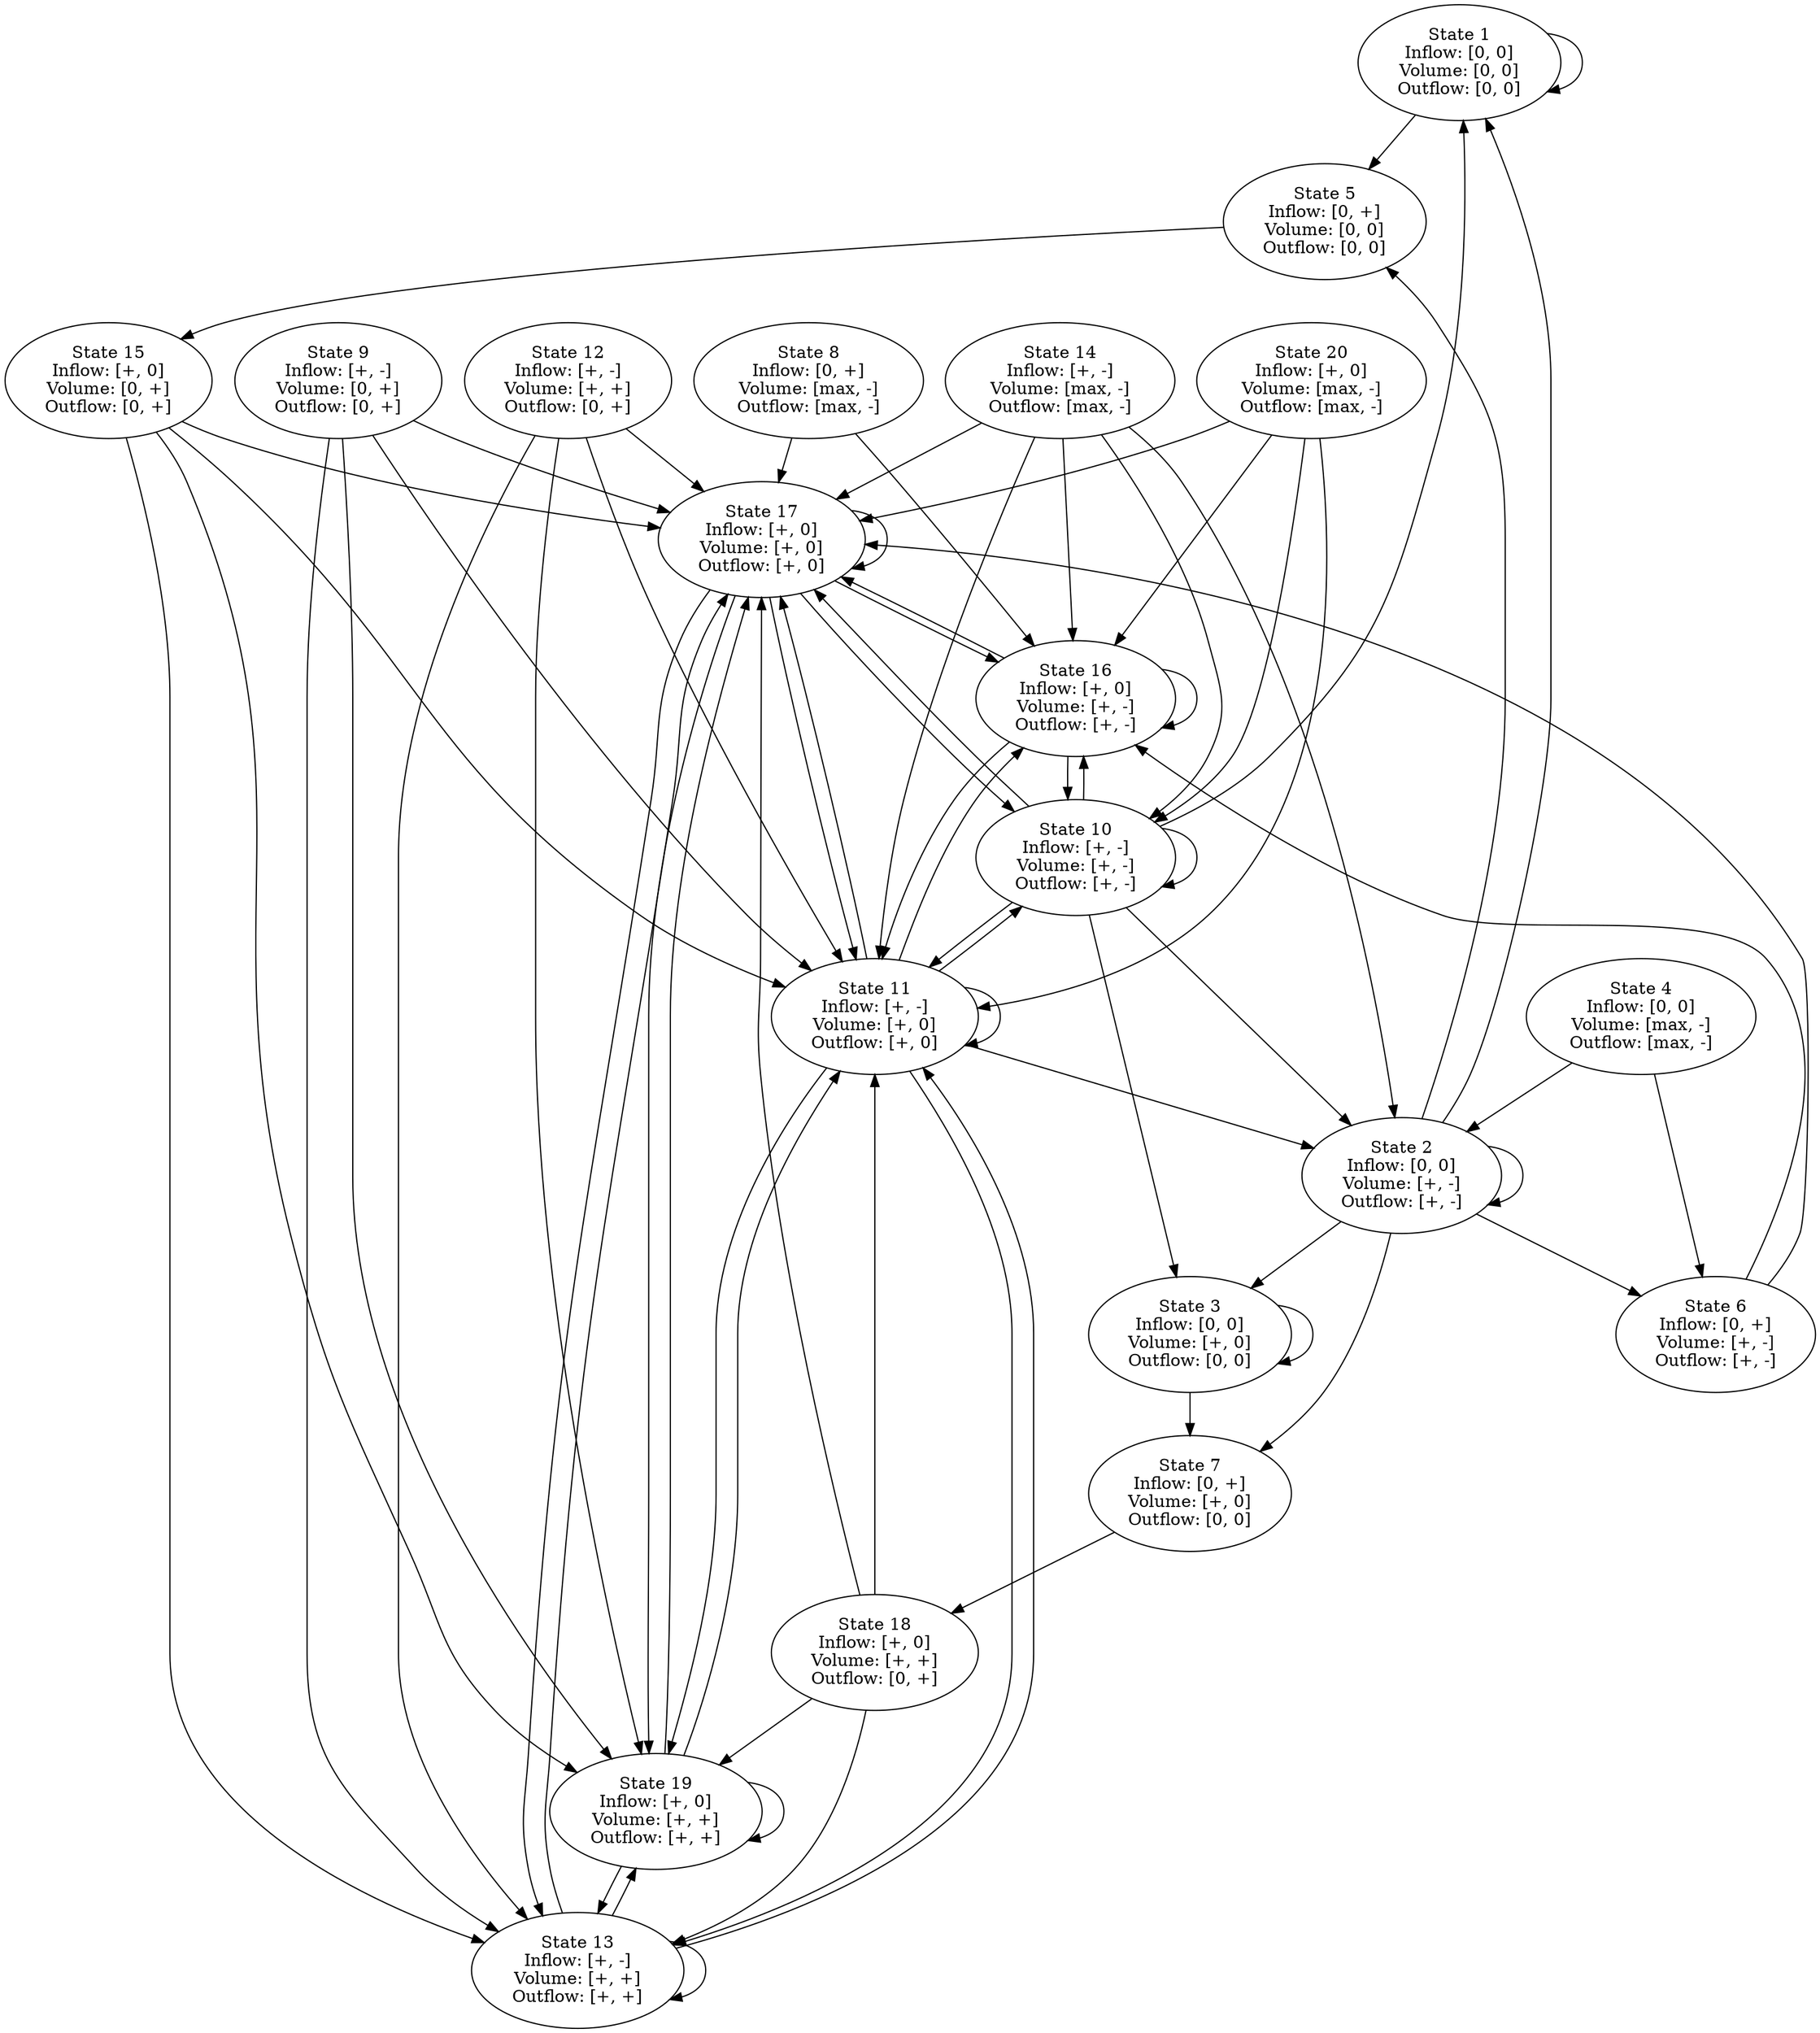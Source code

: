 strict digraph "" {
	graph [normalize=True,
		overlap=False,
		sep=0.5,
		smoothing=avg_dist,
		splines=True
	];
	"State 1
Inflow: [0, 0]
Volume: [0, 0]
Outflow: [0, 0]" -> "State 1
Inflow: [0, 0]
Volume: [0, 0]
Outflow: [0, 0]";
	"State 1
Inflow: [0, 0]
Volume: [0, 0]
Outflow: [0, 0]" -> "State 5
Inflow: [0, +]
Volume: [0, 0]
Outflow: [0, 0]";
	"State 5
Inflow: [0, +]
Volume: [0, 0]
Outflow: [0, 0]" -> "State 15
Inflow: [+, 0]
Volume: [0, +]
Outflow: [0, +]";
	"State 2
Inflow: [0, 0]
Volume: [+, -]
Outflow: [+, -]" -> "State 1
Inflow: [0, 0]
Volume: [0, 0]
Outflow: [0, 0]";
	"State 2
Inflow: [0, 0]
Volume: [+, -]
Outflow: [+, -]" -> "State 5
Inflow: [0, +]
Volume: [0, 0]
Outflow: [0, 0]";
	"State 2
Inflow: [0, 0]
Volume: [+, -]
Outflow: [+, -]" -> "State 2
Inflow: [0, 0]
Volume: [+, -]
Outflow: [+, -]";
	"State 2
Inflow: [0, 0]
Volume: [+, -]
Outflow: [+, -]" -> "State 3
Inflow: [0, 0]
Volume: [+, 0]
Outflow: [0, 0]";
	"State 2
Inflow: [0, 0]
Volume: [+, -]
Outflow: [+, -]" -> "State 6
Inflow: [0, +]
Volume: [+, -]
Outflow: [+, -]";
	"State 2
Inflow: [0, 0]
Volume: [+, -]
Outflow: [+, -]" -> "State 7
Inflow: [0, +]
Volume: [+, 0]
Outflow: [0, 0]";
	"State 3
Inflow: [0, 0]
Volume: [+, 0]
Outflow: [0, 0]" -> "State 3
Inflow: [0, 0]
Volume: [+, 0]
Outflow: [0, 0]";
	"State 3
Inflow: [0, 0]
Volume: [+, 0]
Outflow: [0, 0]" -> "State 7
Inflow: [0, +]
Volume: [+, 0]
Outflow: [0, 0]";
	"State 6
Inflow: [0, +]
Volume: [+, -]
Outflow: [+, -]" -> "State 16
Inflow: [+, 0]
Volume: [+, -]
Outflow: [+, -]";
	"State 6
Inflow: [0, +]
Volume: [+, -]
Outflow: [+, -]" -> "State 17
Inflow: [+, 0]
Volume: [+, 0]
Outflow: [+, 0]";
	"State 7
Inflow: [0, +]
Volume: [+, 0]
Outflow: [0, 0]" -> "State 18
Inflow: [+, 0]
Volume: [+, +]
Outflow: [0, +]";
	"State 4
Inflow: [0, 0]
Volume: [max, -]
Outflow: [max, -]" -> "State 2
Inflow: [0, 0]
Volume: [+, -]
Outflow: [+, -]";
	"State 4
Inflow: [0, 0]
Volume: [max, -]
Outflow: [max, -]" -> "State 6
Inflow: [0, +]
Volume: [+, -]
Outflow: [+, -]";
	"State 15
Inflow: [+, 0]
Volume: [0, +]
Outflow: [0, +]" -> "State 17
Inflow: [+, 0]
Volume: [+, 0]
Outflow: [+, 0]";
	"State 15
Inflow: [+, 0]
Volume: [0, +]
Outflow: [0, +]" -> "State 11
Inflow: [+, -]
Volume: [+, 0]
Outflow: [+, 0]";
	"State 15
Inflow: [+, 0]
Volume: [0, +]
Outflow: [0, +]" -> "State 13
Inflow: [+, -]
Volume: [+, +]
Outflow: [+, +]";
	"State 15
Inflow: [+, 0]
Volume: [0, +]
Outflow: [0, +]" -> "State 19
Inflow: [+, 0]
Volume: [+, +]
Outflow: [+, +]";
	"State 16
Inflow: [+, 0]
Volume: [+, -]
Outflow: [+, -]" -> "State 16
Inflow: [+, 0]
Volume: [+, -]
Outflow: [+, -]";
	"State 16
Inflow: [+, 0]
Volume: [+, -]
Outflow: [+, -]" -> "State 17
Inflow: [+, 0]
Volume: [+, 0]
Outflow: [+, 0]";
	"State 16
Inflow: [+, 0]
Volume: [+, -]
Outflow: [+, -]" -> "State 11
Inflow: [+, -]
Volume: [+, 0]
Outflow: [+, 0]";
	"State 16
Inflow: [+, 0]
Volume: [+, -]
Outflow: [+, -]" -> "State 10
Inflow: [+, -]
Volume: [+, -]
Outflow: [+, -]";
	"State 17
Inflow: [+, 0]
Volume: [+, 0]
Outflow: [+, 0]" -> "State 16
Inflow: [+, 0]
Volume: [+, -]
Outflow: [+, -]";
	"State 17
Inflow: [+, 0]
Volume: [+, 0]
Outflow: [+, 0]" -> "State 17
Inflow: [+, 0]
Volume: [+, 0]
Outflow: [+, 0]";
	"State 17
Inflow: [+, 0]
Volume: [+, 0]
Outflow: [+, 0]" -> "State 11
Inflow: [+, -]
Volume: [+, 0]
Outflow: [+, 0]";
	"State 17
Inflow: [+, 0]
Volume: [+, 0]
Outflow: [+, 0]" -> "State 13
Inflow: [+, -]
Volume: [+, +]
Outflow: [+, +]";
	"State 17
Inflow: [+, 0]
Volume: [+, 0]
Outflow: [+, 0]" -> "State 19
Inflow: [+, 0]
Volume: [+, +]
Outflow: [+, +]";
	"State 17
Inflow: [+, 0]
Volume: [+, 0]
Outflow: [+, 0]" -> "State 10
Inflow: [+, -]
Volume: [+, -]
Outflow: [+, -]";
	"State 18
Inflow: [+, 0]
Volume: [+, +]
Outflow: [0, +]" -> "State 17
Inflow: [+, 0]
Volume: [+, 0]
Outflow: [+, 0]";
	"State 18
Inflow: [+, 0]
Volume: [+, +]
Outflow: [0, +]" -> "State 11
Inflow: [+, -]
Volume: [+, 0]
Outflow: [+, 0]";
	"State 18
Inflow: [+, 0]
Volume: [+, +]
Outflow: [0, +]" -> "State 13
Inflow: [+, -]
Volume: [+, +]
Outflow: [+, +]";
	"State 18
Inflow: [+, 0]
Volume: [+, +]
Outflow: [0, +]" -> "State 19
Inflow: [+, 0]
Volume: [+, +]
Outflow: [+, +]";
	"State 8
Inflow: [0, +]
Volume: [max, -]
Outflow: [max, -]" -> "State 16
Inflow: [+, 0]
Volume: [+, -]
Outflow: [+, -]";
	"State 8
Inflow: [0, +]
Volume: [max, -]
Outflow: [max, -]" -> "State 17
Inflow: [+, 0]
Volume: [+, 0]
Outflow: [+, 0]";
	"State 9
Inflow: [+, -]
Volume: [0, +]
Outflow: [0, +]" -> "State 17
Inflow: [+, 0]
Volume: [+, 0]
Outflow: [+, 0]";
	"State 9
Inflow: [+, -]
Volume: [0, +]
Outflow: [0, +]" -> "State 11
Inflow: [+, -]
Volume: [+, 0]
Outflow: [+, 0]";
	"State 9
Inflow: [+, -]
Volume: [0, +]
Outflow: [0, +]" -> "State 13
Inflow: [+, -]
Volume: [+, +]
Outflow: [+, +]";
	"State 9
Inflow: [+, -]
Volume: [0, +]
Outflow: [0, +]" -> "State 19
Inflow: [+, 0]
Volume: [+, +]
Outflow: [+, +]";
	"State 11
Inflow: [+, -]
Volume: [+, 0]
Outflow: [+, 0]" -> "State 2
Inflow: [0, 0]
Volume: [+, -]
Outflow: [+, -]";
	"State 11
Inflow: [+, -]
Volume: [+, 0]
Outflow: [+, 0]" -> "State 16
Inflow: [+, 0]
Volume: [+, -]
Outflow: [+, -]";
	"State 11
Inflow: [+, -]
Volume: [+, 0]
Outflow: [+, 0]" -> "State 17
Inflow: [+, 0]
Volume: [+, 0]
Outflow: [+, 0]";
	"State 11
Inflow: [+, -]
Volume: [+, 0]
Outflow: [+, 0]" -> "State 11
Inflow: [+, -]
Volume: [+, 0]
Outflow: [+, 0]";
	"State 11
Inflow: [+, -]
Volume: [+, 0]
Outflow: [+, 0]" -> "State 13
Inflow: [+, -]
Volume: [+, +]
Outflow: [+, +]";
	"State 11
Inflow: [+, -]
Volume: [+, 0]
Outflow: [+, 0]" -> "State 19
Inflow: [+, 0]
Volume: [+, +]
Outflow: [+, +]";
	"State 11
Inflow: [+, -]
Volume: [+, 0]
Outflow: [+, 0]" -> "State 10
Inflow: [+, -]
Volume: [+, -]
Outflow: [+, -]";
	"State 13
Inflow: [+, -]
Volume: [+, +]
Outflow: [+, +]" -> "State 17
Inflow: [+, 0]
Volume: [+, 0]
Outflow: [+, 0]";
	"State 13
Inflow: [+, -]
Volume: [+, +]
Outflow: [+, +]" -> "State 11
Inflow: [+, -]
Volume: [+, 0]
Outflow: [+, 0]";
	"State 13
Inflow: [+, -]
Volume: [+, +]
Outflow: [+, +]" -> "State 13
Inflow: [+, -]
Volume: [+, +]
Outflow: [+, +]";
	"State 13
Inflow: [+, -]
Volume: [+, +]
Outflow: [+, +]" -> "State 19
Inflow: [+, 0]
Volume: [+, +]
Outflow: [+, +]";
	"State 19
Inflow: [+, 0]
Volume: [+, +]
Outflow: [+, +]" -> "State 17
Inflow: [+, 0]
Volume: [+, 0]
Outflow: [+, 0]";
	"State 19
Inflow: [+, 0]
Volume: [+, +]
Outflow: [+, +]" -> "State 11
Inflow: [+, -]
Volume: [+, 0]
Outflow: [+, 0]";
	"State 19
Inflow: [+, 0]
Volume: [+, +]
Outflow: [+, +]" -> "State 13
Inflow: [+, -]
Volume: [+, +]
Outflow: [+, +]";
	"State 19
Inflow: [+, 0]
Volume: [+, +]
Outflow: [+, +]" -> "State 19
Inflow: [+, 0]
Volume: [+, +]
Outflow: [+, +]";
	"State 10
Inflow: [+, -]
Volume: [+, -]
Outflow: [+, -]" -> "State 1
Inflow: [0, 0]
Volume: [0, 0]
Outflow: [0, 0]";
	"State 10
Inflow: [+, -]
Volume: [+, -]
Outflow: [+, -]" -> "State 2
Inflow: [0, 0]
Volume: [+, -]
Outflow: [+, -]";
	"State 10
Inflow: [+, -]
Volume: [+, -]
Outflow: [+, -]" -> "State 3
Inflow: [0, 0]
Volume: [+, 0]
Outflow: [0, 0]";
	"State 10
Inflow: [+, -]
Volume: [+, -]
Outflow: [+, -]" -> "State 16
Inflow: [+, 0]
Volume: [+, -]
Outflow: [+, -]";
	"State 10
Inflow: [+, -]
Volume: [+, -]
Outflow: [+, -]" -> "State 17
Inflow: [+, 0]
Volume: [+, 0]
Outflow: [+, 0]";
	"State 10
Inflow: [+, -]
Volume: [+, -]
Outflow: [+, -]" -> "State 11
Inflow: [+, -]
Volume: [+, 0]
Outflow: [+, 0]";
	"State 10
Inflow: [+, -]
Volume: [+, -]
Outflow: [+, -]" -> "State 10
Inflow: [+, -]
Volume: [+, -]
Outflow: [+, -]";
	"State 12
Inflow: [+, -]
Volume: [+, +]
Outflow: [0, +]" -> "State 17
Inflow: [+, 0]
Volume: [+, 0]
Outflow: [+, 0]";
	"State 12
Inflow: [+, -]
Volume: [+, +]
Outflow: [0, +]" -> "State 11
Inflow: [+, -]
Volume: [+, 0]
Outflow: [+, 0]";
	"State 12
Inflow: [+, -]
Volume: [+, +]
Outflow: [0, +]" -> "State 13
Inflow: [+, -]
Volume: [+, +]
Outflow: [+, +]";
	"State 12
Inflow: [+, -]
Volume: [+, +]
Outflow: [0, +]" -> "State 19
Inflow: [+, 0]
Volume: [+, +]
Outflow: [+, +]";
	"State 14
Inflow: [+, -]
Volume: [max, -]
Outflow: [max, -]" -> "State 2
Inflow: [0, 0]
Volume: [+, -]
Outflow: [+, -]";
	"State 14
Inflow: [+, -]
Volume: [max, -]
Outflow: [max, -]" -> "State 16
Inflow: [+, 0]
Volume: [+, -]
Outflow: [+, -]";
	"State 14
Inflow: [+, -]
Volume: [max, -]
Outflow: [max, -]" -> "State 17
Inflow: [+, 0]
Volume: [+, 0]
Outflow: [+, 0]";
	"State 14
Inflow: [+, -]
Volume: [max, -]
Outflow: [max, -]" -> "State 11
Inflow: [+, -]
Volume: [+, 0]
Outflow: [+, 0]";
	"State 14
Inflow: [+, -]
Volume: [max, -]
Outflow: [max, -]" -> "State 10
Inflow: [+, -]
Volume: [+, -]
Outflow: [+, -]";
	"State 20
Inflow: [+, 0]
Volume: [max, -]
Outflow: [max, -]" -> "State 16
Inflow: [+, 0]
Volume: [+, -]
Outflow: [+, -]";
	"State 20
Inflow: [+, 0]
Volume: [max, -]
Outflow: [max, -]" -> "State 17
Inflow: [+, 0]
Volume: [+, 0]
Outflow: [+, 0]";
	"State 20
Inflow: [+, 0]
Volume: [max, -]
Outflow: [max, -]" -> "State 11
Inflow: [+, -]
Volume: [+, 0]
Outflow: [+, 0]";
	"State 20
Inflow: [+, 0]
Volume: [max, -]
Outflow: [max, -]" -> "State 10
Inflow: [+, -]
Volume: [+, -]
Outflow: [+, -]";
}
